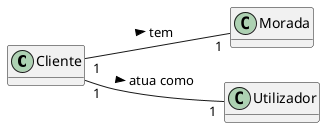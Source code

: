 @startuml

skinparam classAttributeIconSize 0

hide methods

left to right direction


class Cliente{}


class Morada{}


class Utilizador{}


Cliente "1" -- "1" Utilizador : atua como >

Cliente "1" -- "1" Morada : tem >


@enduml
